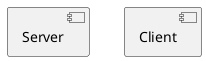 @startuml Gesamtarchitektur
skinparam Style strictuml
skinparam genericDisplay old
skinparam classAttributeIconSize 0
skinparam monochrome true

component Server{

}

component Client{
    
}

@enduml